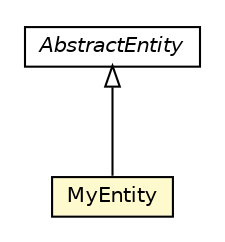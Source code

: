 #!/usr/local/bin/dot
#
# Class diagram 
# Generated by UMLGraph version R5_6_6-8-g8d7759 (http://www.umlgraph.org/)
#

digraph G {
	edge [fontname="Helvetica",fontsize=10,labelfontname="Helvetica",labelfontsize=10];
	node [fontname="Helvetica",fontsize=10,shape=plaintext];
	nodesep=0.25;
	ranksep=0.5;
	// org.dayatang.querychannel.domain.MyEntity
	c14 [label=<<table title="org.dayatang.querychannel.domain.MyEntity" border="0" cellborder="1" cellspacing="0" cellpadding="2" port="p" bgcolor="lemonChiffon" href="./MyEntity.html">
		<tr><td><table border="0" cellspacing="0" cellpadding="1">
<tr><td align="center" balign="center"> MyEntity </td></tr>
		</table></td></tr>
		</table>>, URL="./MyEntity.html", fontname="Helvetica", fontcolor="black", fontsize=10.0];
	//org.dayatang.querychannel.domain.MyEntity extends org.dayatang.domain.AbstractEntity
	c22:p -> c14:p [dir=back,arrowtail=empty];
	// org.dayatang.domain.AbstractEntity
	c22 [label=<<table title="org.dayatang.domain.AbstractEntity" border="0" cellborder="1" cellspacing="0" cellpadding="2" port="p">
		<tr><td><table border="0" cellspacing="0" cellpadding="1">
<tr><td align="center" balign="center"><font face="Helvetica-Oblique"> AbstractEntity </font></td></tr>
		</table></td></tr>
		</table>>, URL="null", fontname="Helvetica", fontcolor="black", fontsize=10.0];
}

